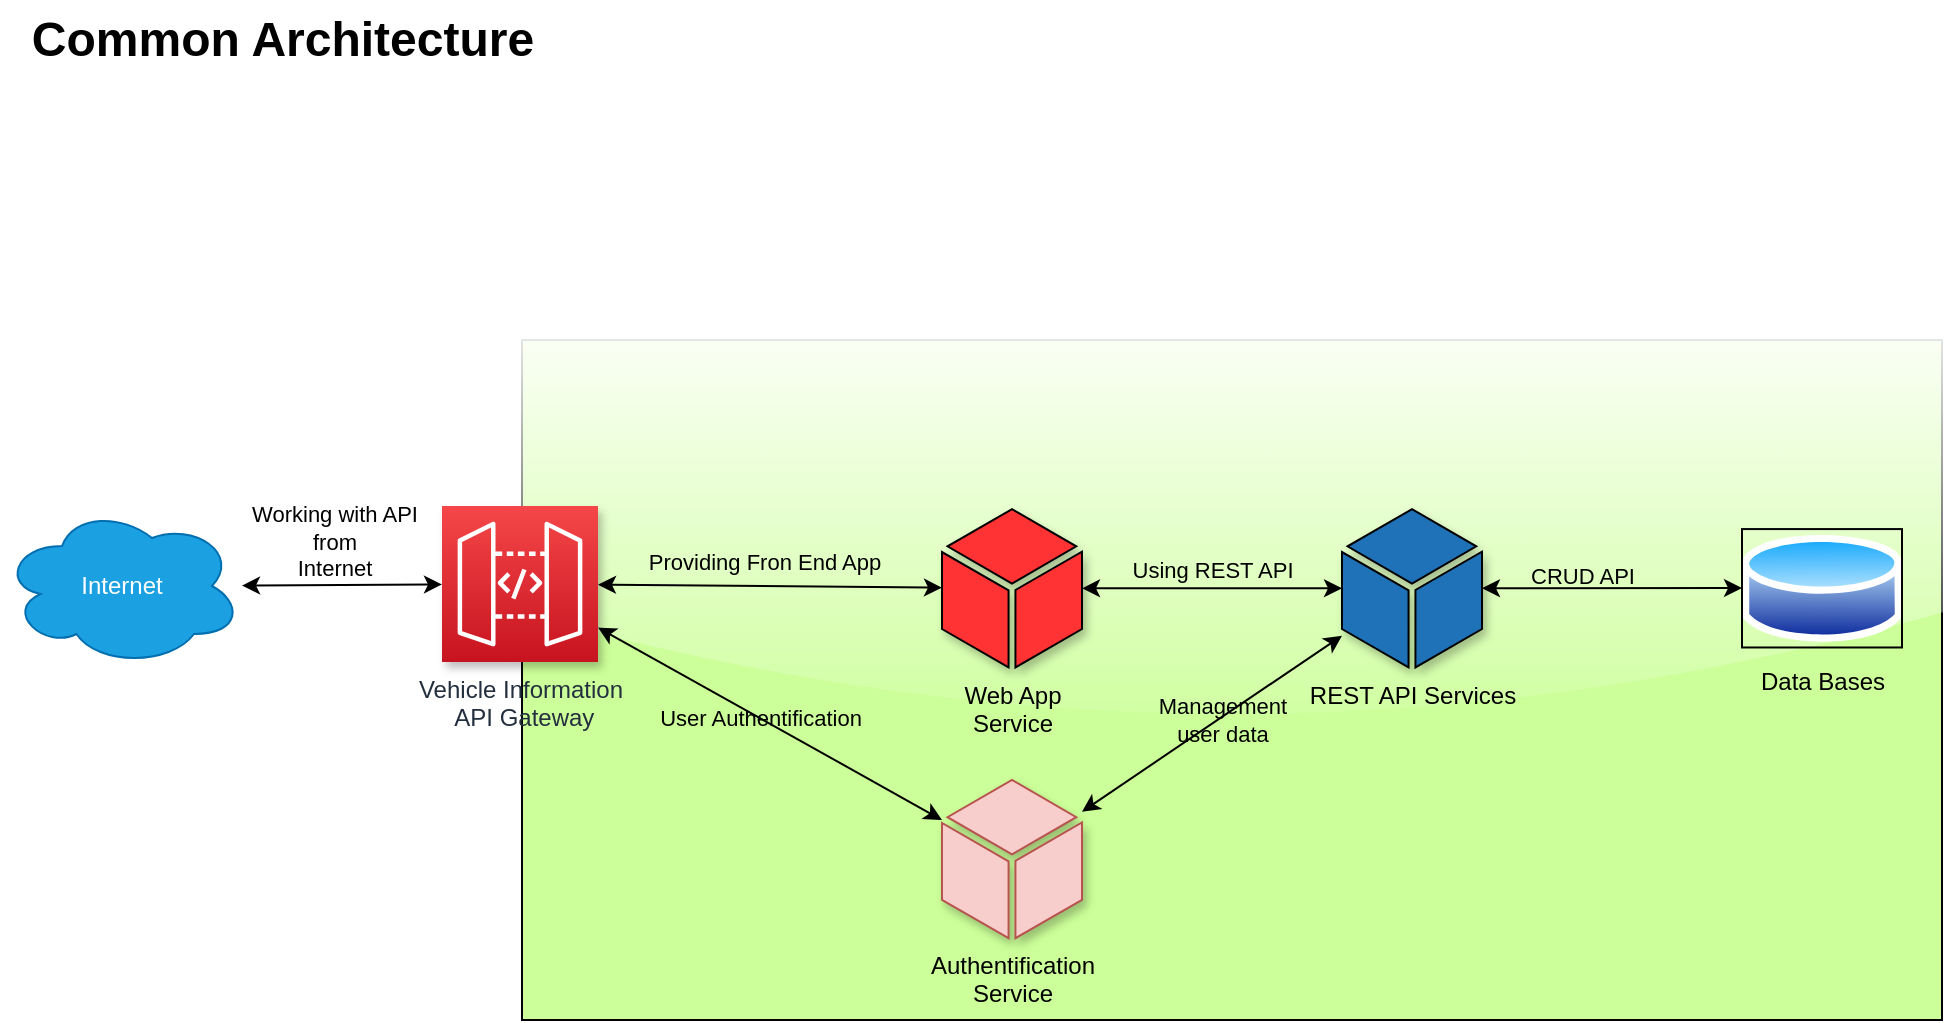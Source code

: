 <mxfile version="13.0.3" type="device" pages="2"><diagram id="9GkIHwQ6YdRrznmzFrjQ" name="Common Architecture"><mxGraphModel dx="1255" dy="714" grid="1" gridSize="10" guides="1" tooltips="1" connect="1" arrows="1" fold="1" page="1" pageScale="1" pageWidth="1169" pageHeight="827" math="0" shadow="0"><root><mxCell id="jJHyQPTdIgJ9rxS4W0Nu-0"/><mxCell id="jJHyQPTdIgJ9rxS4W0Nu-1" parent="jJHyQPTdIgJ9rxS4W0Nu-0"/><mxCell id="1fZM5oYZZmJ8xO79-316-0" value="" style="rounded=0;whiteSpace=wrap;html=1;fillColor=#CCFF99;glass=1;" vertex="1" parent="jJHyQPTdIgJ9rxS4W0Nu-1"><mxGeometry x="260" y="180" width="710" height="340" as="geometry"/></mxCell><mxCell id="1fZM5oYZZmJ8xO79-316-1" value="Internet" style="ellipse;shape=cloud;whiteSpace=wrap;html=1;fillColor=#1ba1e2;strokeColor=#006EAF;fontColor=#ffffff;" vertex="1" parent="jJHyQPTdIgJ9rxS4W0Nu-1"><mxGeometry y="263" width="120" height="80" as="geometry"/></mxCell><mxCell id="1fZM5oYZZmJ8xO79-316-2" value="Vehicle Information&lt;br&gt;&amp;nbsp;API Gateway" style="outlineConnect=0;fontColor=#232F3E;gradientColor=#F54749;gradientDirection=north;fillColor=#C7131F;strokeColor=#FFFFFF;dashed=0;verticalLabelPosition=bottom;verticalAlign=top;align=center;html=1;fontSize=12;fontStyle=0;aspect=fixed;shape=mxgraph.aws4.resourceIcon;resIcon=mxgraph.aws4.api_gateway;shadow=1;" vertex="1" parent="jJHyQPTdIgJ9rxS4W0Nu-1"><mxGeometry x="220" y="263" width="78" height="78" as="geometry"/></mxCell><mxCell id="1fZM5oYZZmJ8xO79-316-4" value="Authentification &lt;br&gt;Service" style="pointerEvents=1;shadow=1;dashed=0;html=1;strokeColor=#b85450;labelPosition=center;verticalLabelPosition=bottom;verticalAlign=top;outlineConnect=0;align=center;shape=mxgraph.office.concepts.node_generic;fillColor=#f8cecc;aspect=fixed;" vertex="1" parent="jJHyQPTdIgJ9rxS4W0Nu-1"><mxGeometry x="470" y="400" width="70" height="79.12" as="geometry"/></mxCell><mxCell id="1fZM5oYZZmJ8xO79-316-9" value="" style="endArrow=classic;startArrow=classic;html=1;" edge="1" parent="jJHyQPTdIgJ9rxS4W0Nu-1" source="1fZM5oYZZmJ8xO79-316-1" target="1fZM5oYZZmJ8xO79-316-2"><mxGeometry width="50" height="50" relative="1" as="geometry"><mxPoint x="150" y="240" as="sourcePoint"/><mxPoint x="200" y="190" as="targetPoint"/></mxGeometry></mxCell><mxCell id="1fZM5oYZZmJ8xO79-316-10" value="Working with API &lt;br&gt;from&lt;br&gt;Internet" style="edgeLabel;html=1;align=center;verticalAlign=bottom;resizable=0;points=[];fillColor=none;shadow=0;labelBackgroundColor=none;" vertex="1" connectable="0" parent="1fZM5oYZZmJ8xO79-316-9"><mxGeometry x="-0.083" relative="1" as="geometry"><mxPoint as="offset"/></mxGeometry></mxCell><mxCell id="1fZM5oYZZmJ8xO79-316-21" value="Common Architecture" style="text;strokeColor=none;fillColor=none;html=1;fontSize=24;fontStyle=1;verticalAlign=middle;align=center;" vertex="1" parent="jJHyQPTdIgJ9rxS4W0Nu-1"><mxGeometry x="90" y="10" width="100" height="40" as="geometry"/></mxCell><mxCell id="1fZM5oYZZmJ8xO79-316-22" value="Web App&lt;br&gt;Service" style="pointerEvents=1;shadow=1;dashed=0;html=1;strokeColor=#000000;labelPosition=center;verticalLabelPosition=bottom;verticalAlign=top;outlineConnect=0;align=center;shape=mxgraph.office.concepts.node_generic;fillColor=#FF3333;gradientColor=none;aspect=fixed;" vertex="1" parent="jJHyQPTdIgJ9rxS4W0Nu-1"><mxGeometry x="470" y="264.58" width="70" height="79.12" as="geometry"/></mxCell><mxCell id="1fZM5oYZZmJ8xO79-316-35" value="REST API Services" style="pointerEvents=1;shadow=1;dashed=0;html=1;strokeColor=#000000;labelPosition=center;verticalLabelPosition=bottom;verticalAlign=top;outlineConnect=0;align=center;shape=mxgraph.office.concepts.node_generic;fillColor=#2072B8;aspect=fixed;" vertex="1" parent="jJHyQPTdIgJ9rxS4W0Nu-1"><mxGeometry x="670" y="264.58" width="70" height="79.12" as="geometry"/></mxCell><mxCell id="1fZM5oYZZmJ8xO79-316-37" value="Using REST API" style="endArrow=classic;startArrow=classic;html=1;labelBackgroundColor=none;verticalAlign=bottom;" edge="1" parent="jJHyQPTdIgJ9rxS4W0Nu-1" source="1fZM5oYZZmJ8xO79-316-22" target="1fZM5oYZZmJ8xO79-316-35"><mxGeometry width="50" height="50" relative="1" as="geometry"><mxPoint x="686" y="99.996" as="sourcePoint"/><mxPoint x="890" y="143.244" as="targetPoint"/></mxGeometry></mxCell><mxCell id="1fZM5oYZZmJ8xO79-316-39" value="Data Bases" style="aspect=fixed;perimeter=ellipsePerimeter;html=1;align=center;shadow=0;dashed=0;spacingTop=3;image;image=img/lib/active_directory/database.svg;glass=1;labelBackgroundColor=none;strokeColor=#FFFFFF;fillColor=#FF3333;gradientColor=none;fontColor=#000000;labelBorderColor=none;imageBorder=#000000;imageBackground=none;" vertex="1" parent="jJHyQPTdIgJ9rxS4W0Nu-1"><mxGeometry x="870" y="274.54" width="80" height="59.2" as="geometry"/></mxCell><mxCell id="1fZM5oYZZmJ8xO79-316-48" value="" style="endArrow=classic;startArrow=classic;html=1;labelBackgroundColor=none;fontColor=#000000;" edge="1" parent="jJHyQPTdIgJ9rxS4W0Nu-1" source="1fZM5oYZZmJ8xO79-316-35" target="1fZM5oYZZmJ8xO79-316-39"><mxGeometry width="50" height="50" relative="1" as="geometry"><mxPoint x="800" y="400" as="sourcePoint"/><mxPoint x="850" y="350" as="targetPoint"/></mxGeometry></mxCell><mxCell id="1fZM5oYZZmJ8xO79-316-49" value="CRUD API" style="edgeLabel;html=1;align=center;verticalAlign=bottom;resizable=0;points=[];fontColor=#000000;labelBackgroundColor=none;" vertex="1" connectable="0" parent="1fZM5oYZZmJ8xO79-316-48"><mxGeometry x="-0.237" y="-2" relative="1" as="geometry"><mxPoint as="offset"/></mxGeometry></mxCell><mxCell id="1fZM5oYZZmJ8xO79-316-50" value="" style="endArrow=classic;startArrow=classic;html=1;labelBackgroundColor=none;fontColor=#000000;" edge="1" parent="jJHyQPTdIgJ9rxS4W0Nu-1" source="1fZM5oYZZmJ8xO79-316-2" target="1fZM5oYZZmJ8xO79-316-22"><mxGeometry width="50" height="50" relative="1" as="geometry"><mxPoint x="350" y="330" as="sourcePoint"/><mxPoint x="400" y="280" as="targetPoint"/></mxGeometry></mxCell><mxCell id="1fZM5oYZZmJ8xO79-316-53" value="Providing Fron End App" style="edgeLabel;html=1;align=center;verticalAlign=bottom;resizable=0;points=[];fontColor=#000000;labelBackgroundColor=none;" vertex="1" connectable="0" parent="1fZM5oYZZmJ8xO79-316-50"><mxGeometry x="-0.042" y="4" relative="1" as="geometry"><mxPoint as="offset"/></mxGeometry></mxCell><mxCell id="1fZM5oYZZmJ8xO79-316-51" value="" style="endArrow=classic;startArrow=classic;html=1;labelBackgroundColor=none;fontColor=#000000;" edge="1" parent="jJHyQPTdIgJ9rxS4W0Nu-1" source="1fZM5oYZZmJ8xO79-316-2" target="1fZM5oYZZmJ8xO79-316-4"><mxGeometry width="50" height="50" relative="1" as="geometry"><mxPoint x="360" y="430" as="sourcePoint"/><mxPoint x="410" y="380" as="targetPoint"/></mxGeometry></mxCell><mxCell id="1fZM5oYZZmJ8xO79-316-54" value="User Authentification" style="edgeLabel;html=1;align=center;verticalAlign=middle;resizable=0;points=[];fontColor=#000000;labelBackgroundColor=none;labelBorderColor=none;" vertex="1" connectable="0" parent="1fZM5oYZZmJ8xO79-316-51"><mxGeometry x="-0.05" y="1" relative="1" as="geometry"><mxPoint x="-1" as="offset"/></mxGeometry></mxCell><mxCell id="1fZM5oYZZmJ8xO79-316-52" value="" style="endArrow=classic;startArrow=classic;html=1;labelBackgroundColor=none;fontColor=#000000;" edge="1" parent="jJHyQPTdIgJ9rxS4W0Nu-1" source="1fZM5oYZZmJ8xO79-316-4" target="1fZM5oYZZmJ8xO79-316-35"><mxGeometry width="50" height="50" relative="1" as="geometry"><mxPoint x="580" y="450" as="sourcePoint"/><mxPoint x="630" y="400" as="targetPoint"/></mxGeometry></mxCell><mxCell id="1fZM5oYZZmJ8xO79-316-55" value="Management&lt;br&gt;user data" style="edgeLabel;html=1;align=center;verticalAlign=middle;resizable=0;points=[];fontColor=#000000;labelBackgroundColor=none;" vertex="1" connectable="0" parent="1fZM5oYZZmJ8xO79-316-52"><mxGeometry x="0.055" y="-1" relative="1" as="geometry"><mxPoint as="offset"/></mxGeometry></mxCell></root></mxGraphModel></diagram><diagram id="VieOF4h70ry7wVbstSVt" name="Common Detailed Architecture"><mxGraphModel dx="1476" dy="840" grid="1" gridSize="10" guides="1" tooltips="1" connect="1" arrows="1" fold="1" page="1" pageScale="1" pageWidth="1169" pageHeight="827" background="#F2F2F2" math="0" shadow="1"><root><mxCell id="0"/><mxCell id="1" parent="0"/><mxCell id="y7tOjT99QOfOmCgYSFyc-2" value="" style="rounded=0;whiteSpace=wrap;html=1;fillColor=#CCFF99;glass=1;" vertex="1" parent="1"><mxGeometry x="260" y="60" width="820" height="690" as="geometry"/></mxCell><mxCell id="fGMHuEC54i5QhhpVfo4n-1" value="Internet" style="ellipse;shape=cloud;whiteSpace=wrap;html=1;fillColor=#1ba1e2;strokeColor=#006EAF;fontColor=#ffffff;" parent="1" vertex="1"><mxGeometry y="263" width="120" height="80" as="geometry"/></mxCell><mxCell id="fGMHuEC54i5QhhpVfo4n-2" value="Vehicle Information&lt;br&gt;&amp;nbsp;API Gateway" style="outlineConnect=0;fontColor=#232F3E;gradientColor=#F54749;gradientDirection=north;fillColor=#C7131F;strokeColor=#FFFFFF;dashed=0;verticalLabelPosition=bottom;verticalAlign=top;align=center;html=1;fontSize=12;fontStyle=0;aspect=fixed;shape=mxgraph.aws4.resourceIcon;resIcon=mxgraph.aws4.api_gateway;shadow=1;" parent="1" vertex="1"><mxGeometry x="220" y="263" width="78" height="78" as="geometry"/></mxCell><mxCell id="fGMHuEC54i5QhhpVfo4n-4" value="REST Search Service" style="pointerEvents=1;shadow=1;dashed=0;html=1;strokeColor=#000000;labelPosition=center;verticalLabelPosition=bottom;verticalAlign=top;outlineConnect=0;align=center;shape=mxgraph.office.concepts.node_generic;fillColor=#2072B8;" parent="1" vertex="1"><mxGeometry x="690" y="193" width="46" height="52" as="geometry"/></mxCell><mxCell id="fGMHuEC54i5QhhpVfo4n-9" value="Authentification &lt;br&gt;Service" style="pointerEvents=1;shadow=0;dashed=0;html=1;strokeColor=#b85450;labelPosition=center;verticalLabelPosition=bottom;verticalAlign=top;outlineConnect=0;align=center;shape=mxgraph.office.concepts.node_generic;fillColor=#f8cecc;" parent="1" vertex="1"><mxGeometry x="450" y="620" width="46" height="52" as="geometry"/></mxCell><mxCell id="fGMHuEC54i5QhhpVfo4n-10" value="Data Import Service" style="pointerEvents=1;shadow=1;dashed=0;html=1;strokeColor=#7700CC;labelPosition=center;verticalLabelPosition=bottom;verticalAlign=top;outlineConnect=0;align=center;shape=mxgraph.office.concepts.node_generic;fillColor=#aa00ff;fontColor=#000000;" parent="1" vertex="1"><mxGeometry x="896" y="320" width="46" height="52" as="geometry"/></mxCell><mxCell id="fGMHuEC54i5QhhpVfo4n-11" value="Vehicle Information DB" style="outlineConnect=0;fontColor=#232F3E;gradientColor=none;fillColor=#3334B9;strokeColor=none;dashed=0;verticalLabelPosition=bottom;verticalAlign=top;align=center;html=1;fontSize=12;fontStyle=0;aspect=fixed;pointerEvents=1;shape=mxgraph.aws4.rds_postgresql_instance;" parent="1" vertex="1"><mxGeometry x="880" y="180" width="78" height="78" as="geometry"/></mxCell><mxCell id="fGMHuEC54i5QhhpVfo4n-12" value="User Database" style="outlineConnect=0;fontColor=#232F3E;gradientColor=none;fillColor=#3334B9;strokeColor=none;dashed=0;verticalLabelPosition=bottom;verticalAlign=top;align=center;html=1;fontSize=12;fontStyle=0;aspect=fixed;pointerEvents=1;shape=mxgraph.aws4.rds_postgresql_instance;" parent="1" vertex="1"><mxGeometry x="880" y="430" width="78" height="78" as="geometry"/></mxCell><mxCell id="fGMHuEC54i5QhhpVfo4n-14" value="Create new records" style="endArrow=classic;html=1;labelBackgroundColor=none;" parent="1" source="fGMHuEC54i5QhhpVfo4n-10" target="fGMHuEC54i5QhhpVfo4n-11" edge="1"><mxGeometry x="-0.268" width="50" height="50" relative="1" as="geometry"><mxPoint x="650" y="230" as="sourcePoint"/><mxPoint x="700" y="180" as="targetPoint"/><mxPoint as="offset"/></mxGeometry></mxCell><mxCell id="fGMHuEC54i5QhhpVfo4n-15" value="" style="endArrow=classic;startArrow=classic;html=1;" parent="1" source="fGMHuEC54i5QhhpVfo4n-1" target="fGMHuEC54i5QhhpVfo4n-2" edge="1"><mxGeometry width="50" height="50" relative="1" as="geometry"><mxPoint x="150" y="240" as="sourcePoint"/><mxPoint x="200" y="190" as="targetPoint"/></mxGeometry></mxCell><mxCell id="y7tOjT99QOfOmCgYSFyc-3" value="Working with API &lt;br&gt;from&lt;br&gt;Internet" style="edgeLabel;html=1;align=center;verticalAlign=bottom;resizable=0;points=[];fillColor=none;shadow=0;labelBackgroundColor=none;" vertex="1" connectable="0" parent="fGMHuEC54i5QhhpVfo4n-15"><mxGeometry x="-0.083" relative="1" as="geometry"><mxPoint as="offset"/></mxGeometry></mxCell><mxCell id="fGMHuEC54i5QhhpVfo4n-18" value="Gather Vehicle&lt;br&gt;Information" style="endArrow=classic;html=1;labelBackgroundColor=none;" parent="1" source="fGMHuEC54i5QhhpVfo4n-4" target="fGMHuEC54i5QhhpVfo4n-11" edge="1"><mxGeometry width="50" height="50" relative="1" as="geometry"><mxPoint x="690" y="170" as="sourcePoint"/><mxPoint x="740" y="120" as="targetPoint"/></mxGeometry></mxCell><mxCell id="fGMHuEC54i5QhhpVfo4n-19" value="Using REST API" style="endArrow=classic;startArrow=classic;html=1;labelBackgroundColor=none;" parent="1" source="y7tOjT99QOfOmCgYSFyc-7" target="fGMHuEC54i5QhhpVfo4n-4" edge="1"><mxGeometry width="50" height="50" relative="1" as="geometry"><mxPoint x="666" y="119.365" as="sourcePoint"/><mxPoint x="560" y="130" as="targetPoint"/></mxGeometry></mxCell><mxCell id="fGMHuEC54i5QhhpVfo4n-20" value="Providing Search functionality&lt;br&gt;to outside" style="endArrow=classic;startArrow=classic;html=1;labelBackgroundColor=none;verticalAlign=middle;" parent="1" source="fGMHuEC54i5QhhpVfo4n-2" target="y7tOjT99QOfOmCgYSFyc-7" edge="1"><mxGeometry width="50" height="50" relative="1" as="geometry"><mxPoint x="340" y="180" as="sourcePoint"/><mxPoint x="620" y="108" as="targetPoint"/></mxGeometry></mxCell><mxCell id="fGMHuEC54i5QhhpVfo4n-21" value="Get Information about&lt;br&gt;registered users" style="endArrow=classic;html=1;labelBackgroundColor=none;" parent="1" source="fGMHuEC54i5QhhpVfo4n-9" target="fGMHuEC54i5QhhpVfo4n-12" edge="1"><mxGeometry width="50" height="50" relative="1" as="geometry"><mxPoint x="690" y="390" as="sourcePoint"/><mxPoint x="740" y="340" as="targetPoint"/></mxGeometry></mxCell><mxCell id="fGMHuEC54i5QhhpVfo4n-22" value="Session Database" style="outlineConnect=0;fontColor=#232F3E;gradientColor=none;fillColor=#3334B9;strokeColor=none;dashed=0;verticalLabelPosition=bottom;verticalAlign=top;align=center;html=1;fontSize=12;fontStyle=0;aspect=fixed;pointerEvents=1;shape=mxgraph.aws4.rds_postgresql_instance;" parent="1" vertex="1"><mxGeometry x="880" y="580" width="78" height="78" as="geometry"/></mxCell><mxCell id="fGMHuEC54i5QhhpVfo4n-23" value="" style="endArrow=classic;html=1;" parent="1" source="fGMHuEC54i5QhhpVfo4n-9" target="fGMHuEC54i5QhhpVfo4n-22" edge="1"><mxGeometry width="50" height="50" relative="1" as="geometry"><mxPoint x="630" y="450" as="sourcePoint"/><mxPoint x="680" y="400" as="targetPoint"/><Array as="points"/></mxGeometry></mxCell><mxCell id="fGMHuEC54i5QhhpVfo4n-24" value="Get information about&lt;br&gt;user session" style="edgeLabel;html=1;align=center;verticalAlign=middle;resizable=0;points=[];labelBorderColor=none;labelBackgroundColor=none;" parent="fGMHuEC54i5QhhpVfo4n-23" vertex="1" connectable="0"><mxGeometry x="-0.185" y="2" relative="1" as="geometry"><mxPoint as="offset"/></mxGeometry></mxCell><mxCell id="fGMHuEC54i5QhhpVfo4n-27" value="Gather User Details" style="endArrow=classic;html=1;labelBackgroundColor=none;" parent="1" source="y7tOjT99QOfOmCgYSFyc-15" target="fGMHuEC54i5QhhpVfo4n-12" edge="1"><mxGeometry width="50" height="50" relative="1" as="geometry"><mxPoint x="885.569" y="422" as="sourcePoint"/><mxPoint x="870" y="210" as="targetPoint"/></mxGeometry></mxCell><mxCell id="fGMHuEC54i5QhhpVfo4n-29" value="" style="endArrow=classic;startArrow=classic;html=1;" parent="1" source="fGMHuEC54i5QhhpVfo4n-2" target="fGMHuEC54i5QhhpVfo4n-9" edge="1"><mxGeometry width="50" height="50" relative="1" as="geometry"><mxPoint x="460" y="370" as="sourcePoint"/><mxPoint x="510" y="320" as="targetPoint"/></mxGeometry></mxCell><mxCell id="fGMHuEC54i5QhhpVfo4n-30" value="Authentification of &lt;br&gt;the user request" style="edgeLabel;html=1;align=center;verticalAlign=middle;resizable=0;points=[];labelBackgroundColor=none;" parent="fGMHuEC54i5QhhpVfo4n-29" vertex="1" connectable="0"><mxGeometry x="-0.125" y="1" relative="1" as="geometry"><mxPoint as="offset"/></mxGeometry></mxCell><mxCell id="fGMHuEC54i5QhhpVfo4n-33" value="Common Architecture" style="text;strokeColor=none;fillColor=none;html=1;fontSize=24;fontStyle=1;verticalAlign=middle;align=center;" parent="1" vertex="1"><mxGeometry x="90" y="10" width="100" height="40" as="geometry"/></mxCell><mxCell id="y7tOjT99QOfOmCgYSFyc-7" value="Vehicle&lt;br&gt;Client&lt;br&gt;App&lt;br&gt;Service" style="pointerEvents=1;shadow=1;dashed=0;html=1;strokeColor=#000000;labelPosition=center;verticalLabelPosition=bottom;verticalAlign=top;outlineConnect=0;align=center;shape=mxgraph.office.concepts.node_generic;fillColor=#FF3333;gradientColor=none;" vertex="1" parent="1"><mxGeometry x="490" y="145" width="46" height="52" as="geometry"/></mxCell><mxCell id="y7tOjT99QOfOmCgYSFyc-8" value="User Management&amp;nbsp;&lt;br&gt;App&lt;br&gt;Service" style="pointerEvents=1;shadow=1;dashed=0;html=1;strokeColor=#000000;labelPosition=center;verticalLabelPosition=bottom;verticalAlign=top;outlineConnect=0;align=center;shape=mxgraph.office.concepts.node_generic;fillColor=#FF3333;gradientColor=none;" vertex="1" parent="1"><mxGeometry x="490" y="398" width="46" height="52" as="geometry"/></mxCell><mxCell id="y7tOjT99QOfOmCgYSFyc-9" value="" style="endArrow=classic;startArrow=classic;html=1;" edge="1" parent="1" source="fGMHuEC54i5QhhpVfo4n-2" target="y7tOjT99QOfOmCgYSFyc-8"><mxGeometry width="50" height="50" relative="1" as="geometry"><mxPoint x="510" y="260" as="sourcePoint"/><mxPoint x="560" y="210" as="targetPoint"/></mxGeometry></mxCell><mxCell id="y7tOjT99QOfOmCgYSFyc-10" value="Providin User management&lt;br&gt;functionality to outside" style="edgeLabel;html=1;align=center;verticalAlign=middle;resizable=0;points=[];labelBackgroundColor=none;" vertex="1" connectable="0" parent="y7tOjT99QOfOmCgYSFyc-9"><mxGeometry x="0.188" relative="1" as="geometry"><mxPoint as="offset"/></mxGeometry></mxCell><mxCell id="y7tOjT99QOfOmCgYSFyc-11" value="App Management&lt;br&gt;Service" style="pointerEvents=1;shadow=1;dashed=0;html=1;strokeColor=#000000;labelPosition=center;verticalLabelPosition=bottom;verticalAlign=top;outlineConnect=0;align=center;shape=mxgraph.office.concepts.node_generic;fillColor=#FF3333;gradientColor=none;" vertex="1" parent="1"><mxGeometry x="490" y="276" width="46" height="52" as="geometry"/></mxCell><mxCell id="y7tOjT99QOfOmCgYSFyc-12" value="" style="endArrow=classic;startArrow=classic;html=1;" edge="1" parent="1" source="y7tOjT99QOfOmCgYSFyc-11" target="fGMHuEC54i5QhhpVfo4n-2"><mxGeometry width="50" height="50" relative="1" as="geometry"><mxPoint x="210" y="410" as="sourcePoint"/><mxPoint x="260" y="360" as="targetPoint"/></mxGeometry></mxCell><mxCell id="y7tOjT99QOfOmCgYSFyc-13" value="&lt;span style=&quot;font-size: 12px;&quot;&gt;Providing App Management&lt;/span&gt;&lt;br style=&quot;font-size: 12px;&quot;&gt;&lt;span style=&quot;font-size: 12px;&quot;&gt;to outside&lt;br&gt;&lt;/span&gt;" style="edgeLabel;html=1;align=center;verticalAlign=middle;resizable=0;points=[];labelBackgroundColor=none;" vertex="1" connectable="0" parent="y7tOjT99QOfOmCgYSFyc-12"><mxGeometry x="0.071" y="1" relative="1" as="geometry"><mxPoint as="offset"/></mxGeometry></mxCell><mxCell id="y7tOjT99QOfOmCgYSFyc-14" value="REST App Management&lt;br&gt;Service" style="pointerEvents=1;shadow=1;dashed=0;html=1;strokeColor=#000000;labelPosition=center;verticalLabelPosition=bottom;verticalAlign=top;outlineConnect=0;align=center;shape=mxgraph.office.concepts.node_generic;fillColor=#2072B8;" vertex="1" parent="1"><mxGeometry x="690" y="310" width="46" height="52" as="geometry"/></mxCell><mxCell id="y7tOjT99QOfOmCgYSFyc-15" value="REST User&lt;br&gt;Service" style="pointerEvents=1;shadow=1;dashed=0;html=1;strokeColor=#000000;labelPosition=center;verticalLabelPosition=bottom;verticalAlign=top;outlineConnect=0;align=center;shape=mxgraph.office.concepts.node_generic;fillColor=#2072B8;" vertex="1" parent="1"><mxGeometry x="690" y="430" width="46" height="52" as="geometry"/></mxCell><mxCell id="y7tOjT99QOfOmCgYSFyc-16" value="" style="endArrow=classic;startArrow=classic;html=1;" edge="1" parent="1" source="y7tOjT99QOfOmCgYSFyc-11" target="y7tOjT99QOfOmCgYSFyc-14"><mxGeometry width="50" height="50" relative="1" as="geometry"><mxPoint x="740" y="400" as="sourcePoint"/><mxPoint x="790" y="350" as="targetPoint"/></mxGeometry></mxCell><mxCell id="y7tOjT99QOfOmCgYSFyc-17" value="Using REST API" style="edgeLabel;html=1;align=center;verticalAlign=middle;resizable=0;points=[];labelBackgroundColor=none;" vertex="1" connectable="0" parent="y7tOjT99QOfOmCgYSFyc-16"><mxGeometry x="-0.294" relative="1" as="geometry"><mxPoint x="32" as="offset"/></mxGeometry></mxCell><mxCell id="y7tOjT99QOfOmCgYSFyc-18" value="Using REST API" style="endArrow=classic;startArrow=classic;html=1;labelBackgroundColor=none;" edge="1" parent="1" source="y7tOjT99QOfOmCgYSFyc-8" target="y7tOjT99QOfOmCgYSFyc-15"><mxGeometry width="50" height="50" relative="1" as="geometry"><mxPoint x="770" y="610" as="sourcePoint"/><mxPoint x="820" y="560" as="targetPoint"/></mxGeometry></mxCell><mxCell id="y7tOjT99QOfOmCgYSFyc-19" value="Triggers Data&lt;br&gt;Update" style="endArrow=classic;html=1;labelBackgroundColor=none;" edge="1" parent="1" source="y7tOjT99QOfOmCgYSFyc-14" target="fGMHuEC54i5QhhpVfo4n-10"><mxGeometry width="50" height="50" relative="1" as="geometry"><mxPoint x="910" y="430" as="sourcePoint"/><mxPoint x="960" y="380" as="targetPoint"/></mxGeometry></mxCell><mxCell id="y7tOjT99QOfOmCgYSFyc-20" value="REST User Searches&lt;br&gt;Service" style="pointerEvents=1;shadow=1;dashed=0;html=1;strokeColor=#000000;labelPosition=center;verticalLabelPosition=bottom;verticalAlign=top;outlineConnect=0;align=center;shape=mxgraph.office.concepts.node_generic;fillColor=#2072B8;" vertex="1" parent="1"><mxGeometry x="690" y="80" width="46" height="52" as="geometry"/></mxCell><mxCell id="y7tOjT99QOfOmCgYSFyc-21" value="User Search DB" style="outlineConnect=0;fontColor=#232F3E;gradientColor=none;fillColor=#3334B9;strokeColor=none;dashed=0;verticalLabelPosition=bottom;verticalAlign=top;align=center;html=1;fontSize=12;fontStyle=0;aspect=fixed;pointerEvents=1;shape=mxgraph.aws4.rds_postgresql_instance;" vertex="1" parent="1"><mxGeometry x="880" y="67" width="78" height="78" as="geometry"/></mxCell><mxCell id="y7tOjT99QOfOmCgYSFyc-22" value="Using REST API" style="endArrow=classic;startArrow=classic;html=1;labelBackgroundColor=none;" edge="1" parent="1" source="y7tOjT99QOfOmCgYSFyc-7" target="y7tOjT99QOfOmCgYSFyc-20"><mxGeometry width="50" height="50" relative="1" as="geometry"><mxPoint x="686" y="99.996" as="sourcePoint"/><mxPoint x="890" y="143.244" as="targetPoint"/></mxGeometry></mxCell><mxCell id="y7tOjT99QOfOmCgYSFyc-23" value="Gather Saved &lt;br&gt;Searches" style="endArrow=classic;html=1;labelBackgroundColor=none;" edge="1" parent="1" source="y7tOjT99QOfOmCgYSFyc-20" target="y7tOjT99QOfOmCgYSFyc-21"><mxGeometry width="50" height="50" relative="1" as="geometry"><mxPoint x="936" y="217.451" as="sourcePoint"/><mxPoint x="1080" y="226.539" as="targetPoint"/></mxGeometry></mxCell></root></mxGraphModel></diagram></mxfile>